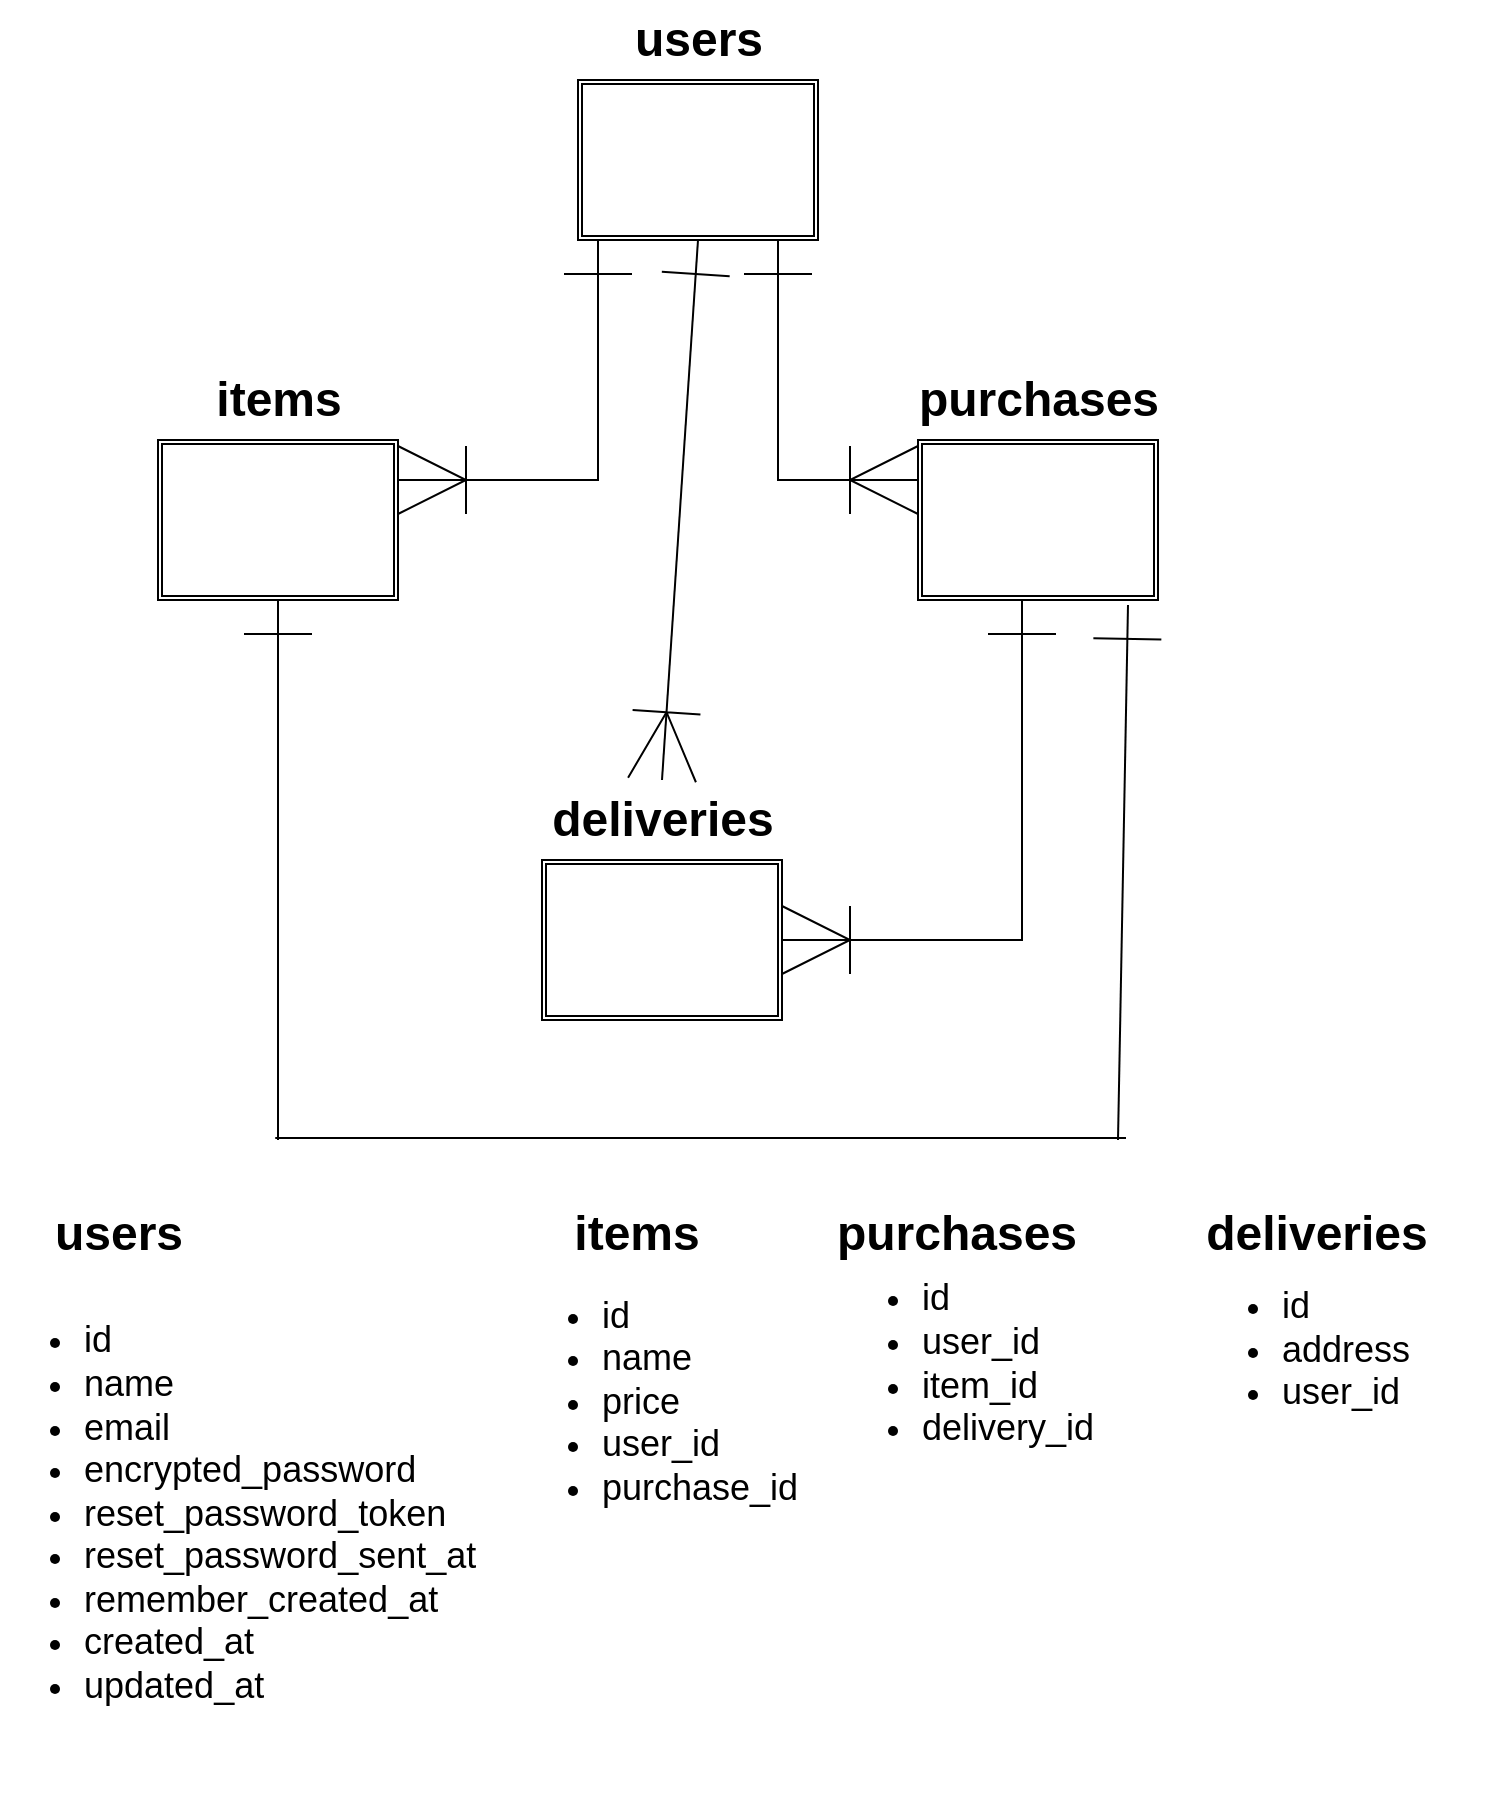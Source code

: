 <mxfile>
    <diagram id="0s77RjJIzUpeRmfy9CXF" name="ページ1">
        <mxGraphModel dx="452" dy="387" grid="1" gridSize="10" guides="1" tooltips="1" connect="1" arrows="1" fold="1" page="1" pageScale="1" pageWidth="827" pageHeight="1169" background="none" math="0" shadow="0">
            <root>
                <mxCell id="0"/>
                <mxCell id="1" parent="0"/>
                <mxCell id="2" value="" style="shape=ext;double=1;rounded=0;whiteSpace=wrap;html=1;" parent="1" vertex="1">
                    <mxGeometry x="310" y="70" width="120" height="80" as="geometry"/>
                </mxCell>
                <mxCell id="3" value="users" style="text;strokeColor=none;fillColor=none;html=1;fontSize=24;fontStyle=1;verticalAlign=middle;align=center;" parent="1" vertex="1">
                    <mxGeometry x="320" y="30" width="100" height="40" as="geometry"/>
                </mxCell>
                <mxCell id="4" value="" style="shape=ext;double=1;rounded=0;whiteSpace=wrap;html=1;" parent="1" vertex="1">
                    <mxGeometry x="100" y="250" width="120" height="80" as="geometry"/>
                </mxCell>
                <mxCell id="5" value="items" style="text;strokeColor=none;fillColor=none;html=1;fontSize=24;fontStyle=1;verticalAlign=middle;align=center;" parent="1" vertex="1">
                    <mxGeometry x="110" y="210" width="100" height="40" as="geometry"/>
                </mxCell>
                <mxCell id="6" value="" style="shape=ext;double=1;rounded=0;whiteSpace=wrap;html=1;" parent="1" vertex="1">
                    <mxGeometry x="480" y="250" width="120" height="80" as="geometry"/>
                </mxCell>
                <mxCell id="7" value="purchases" style="text;strokeColor=none;fillColor=none;html=1;fontSize=24;fontStyle=1;verticalAlign=middle;align=center;" parent="1" vertex="1">
                    <mxGeometry x="490" y="210" width="100" height="40" as="geometry"/>
                </mxCell>
                <mxCell id="8" value="" style="shape=ext;double=1;rounded=0;whiteSpace=wrap;html=1;" parent="1" vertex="1">
                    <mxGeometry x="292" y="460" width="120" height="80" as="geometry"/>
                </mxCell>
                <mxCell id="9" value="deliveries" style="text;strokeColor=none;fillColor=none;html=1;fontSize=24;fontStyle=1;verticalAlign=middle;align=center;" parent="1" vertex="1">
                    <mxGeometry x="302" y="420" width="100" height="40" as="geometry"/>
                </mxCell>
                <mxCell id="19" value="" style="edgeStyle=segmentEdgeStyle;endArrow=ERone;html=1;curved=0;rounded=0;endSize=32;startSize=32;targetPerimeterSpacing=0;exitX=1;exitY=0.25;exitDx=0;exitDy=0;endFill=0;startArrow=ERoneToMany;startFill=0;" parent="1" source="4" edge="1">
                    <mxGeometry width="50" height="50" relative="1" as="geometry">
                        <mxPoint x="270" y="200" as="sourcePoint"/>
                        <mxPoint x="320" y="150" as="targetPoint"/>
                    </mxGeometry>
                </mxCell>
                <mxCell id="22" value="" style="endArrow=ERone;html=1;startSize=32;endSize=32;targetPerimeterSpacing=0;exitX=0.5;exitY=0;exitDx=0;exitDy=0;startArrow=ERoneToMany;startFill=0;endFill=0;" parent="1" source="9" edge="1">
                    <mxGeometry width="50" height="50" relative="1" as="geometry">
                        <mxPoint x="330" y="240" as="sourcePoint"/>
                        <mxPoint x="370" y="150" as="targetPoint"/>
                    </mxGeometry>
                </mxCell>
                <mxCell id="24" value="" style="edgeStyle=segmentEdgeStyle;endArrow=ERone;html=1;curved=0;rounded=0;endSize=32;startSize=32;targetPerimeterSpacing=0;exitX=0;exitY=0.25;exitDx=0;exitDy=0;endFill=0;startArrow=ERoneToMany;startFill=0;" parent="1" source="6" edge="1">
                    <mxGeometry width="50" height="50" relative="1" as="geometry">
                        <mxPoint x="360" y="200" as="sourcePoint"/>
                        <mxPoint x="410" y="150" as="targetPoint"/>
                    </mxGeometry>
                </mxCell>
                <mxCell id="25" value="" style="edgeStyle=segmentEdgeStyle;endArrow=ERone;html=1;curved=0;rounded=0;endSize=32;startSize=32;targetPerimeterSpacing=0;exitX=1;exitY=0.5;exitDx=0;exitDy=0;endFill=0;startArrow=ERoneToMany;startFill=0;" parent="1" source="8" edge="1">
                    <mxGeometry width="50" height="50" relative="1" as="geometry">
                        <mxPoint x="482" y="500" as="sourcePoint"/>
                        <mxPoint x="532" y="330" as="targetPoint"/>
                        <Array as="points">
                            <mxPoint x="532" y="500"/>
                        </Array>
                    </mxGeometry>
                </mxCell>
                <mxCell id="34" value="" style="endArrow=ERone;html=1;startSize=32;endSize=32;targetPerimeterSpacing=0;entryX=0.5;entryY=1;entryDx=0;entryDy=0;endFill=0;" parent="1" target="4" edge="1">
                    <mxGeometry width="50" height="50" relative="1" as="geometry">
                        <mxPoint x="160" y="600" as="sourcePoint"/>
                        <mxPoint x="190" y="540" as="targetPoint"/>
                    </mxGeometry>
                </mxCell>
                <mxCell id="35" value="" style="endArrow=none;html=1;startSize=32;endSize=32;targetPerimeterSpacing=0;" parent="1" edge="1">
                    <mxGeometry width="50" height="50" relative="1" as="geometry">
                        <mxPoint x="264" y="599" as="sourcePoint"/>
                        <mxPoint x="584" y="599" as="targetPoint"/>
                        <Array as="points">
                            <mxPoint x="154" y="599"/>
                            <mxPoint x="264" y="599"/>
                        </Array>
                    </mxGeometry>
                </mxCell>
                <mxCell id="36" value="" style="endArrow=ERone;html=1;startSize=32;endSize=32;targetPerimeterSpacing=0;entryX=0.875;entryY=1.031;entryDx=0;entryDy=0;entryPerimeter=0;endFill=0;" parent="1" target="6" edge="1">
                    <mxGeometry width="50" height="50" relative="1" as="geometry">
                        <mxPoint x="580" y="600" as="sourcePoint"/>
                        <mxPoint x="490" y="380" as="targetPoint"/>
                    </mxGeometry>
                </mxCell>
                <mxCell id="37" value="users" style="text;strokeColor=none;fillColor=none;html=1;fontSize=24;fontStyle=1;verticalAlign=middle;align=center;" parent="1" vertex="1">
                    <mxGeometry x="30" y="627" width="100" height="40" as="geometry"/>
                </mxCell>
                <mxCell id="38" value="&lt;ul style=&quot;font-size: 18px;&quot;&gt;&lt;li&gt;id&lt;/li&gt;&lt;li&gt;name&lt;/li&gt;&lt;li&gt;email&lt;/li&gt;&lt;li&gt;encrypted_password&lt;/li&gt;&lt;li&gt;reset_password_token&lt;/li&gt;&lt;li&gt;reset_password_sent_at&lt;/li&gt;&lt;li&gt;remember_created_at&lt;/li&gt;&lt;li&gt;created_at&lt;/li&gt;&lt;li&gt;updated_at&lt;/li&gt;&lt;/ul&gt;" style="text;strokeColor=none;fillColor=none;html=1;whiteSpace=wrap;verticalAlign=middle;overflow=hidden;" parent="1" vertex="1">
                    <mxGeometry x="21" y="637" width="250" height="300" as="geometry"/>
                </mxCell>
                <mxCell id="39" value="items" style="text;strokeColor=none;fillColor=none;html=1;fontSize=24;fontStyle=1;verticalAlign=middle;align=center;" parent="1" vertex="1">
                    <mxGeometry x="289" y="627" width="100" height="40" as="geometry"/>
                </mxCell>
                <mxCell id="40" value="&lt;ul style=&quot;font-size: 18px;&quot;&gt;&lt;li&gt;id&lt;/li&gt;&lt;li&gt;name&lt;/li&gt;&lt;li&gt;price&lt;/li&gt;&lt;li&gt;user_id&lt;/li&gt;&lt;li&gt;purchase_id&lt;/li&gt;&lt;/ul&gt;" style="text;strokeColor=none;fillColor=none;html=1;whiteSpace=wrap;verticalAlign=middle;overflow=hidden;" parent="1" vertex="1">
                    <mxGeometry x="280" y="642" width="150" height="178" as="geometry"/>
                </mxCell>
                <mxCell id="41" value="purchases" style="text;strokeColor=none;fillColor=none;html=1;fontSize=24;fontStyle=1;verticalAlign=middle;align=center;" parent="1" vertex="1">
                    <mxGeometry x="449" y="627" width="100" height="40" as="geometry"/>
                </mxCell>
                <mxCell id="42" value="&lt;ul style=&quot;font-size: 18px;&quot;&gt;&lt;li&gt;id&lt;/li&gt;&lt;li&gt;user_id&lt;/li&gt;&lt;li&gt;item_id&lt;/li&gt;&lt;li&gt;delivery_id&lt;/li&gt;&lt;/ul&gt;" style="text;strokeColor=none;fillColor=none;html=1;whiteSpace=wrap;verticalAlign=middle;overflow=hidden;" parent="1" vertex="1">
                    <mxGeometry x="440" y="642" width="150" height="140" as="geometry"/>
                </mxCell>
                <mxCell id="43" value="deliveries" style="text;strokeColor=none;fillColor=none;html=1;fontSize=24;fontStyle=1;verticalAlign=middle;align=center;" parent="1" vertex="1">
                    <mxGeometry x="629" y="627" width="100" height="40" as="geometry"/>
                </mxCell>
                <mxCell id="44" value="&lt;ul style=&quot;font-size: 18px;&quot;&gt;&lt;li&gt;id&lt;/li&gt;&lt;li&gt;address&lt;/li&gt;&lt;li&gt;user_id&lt;/li&gt;&lt;/ul&gt;" style="text;strokeColor=none;fillColor=none;html=1;whiteSpace=wrap;verticalAlign=middle;overflow=hidden;" parent="1" vertex="1">
                    <mxGeometry x="620" y="635" width="150" height="140" as="geometry"/>
                </mxCell>
            </root>
        </mxGraphModel>
    </diagram>
</mxfile>